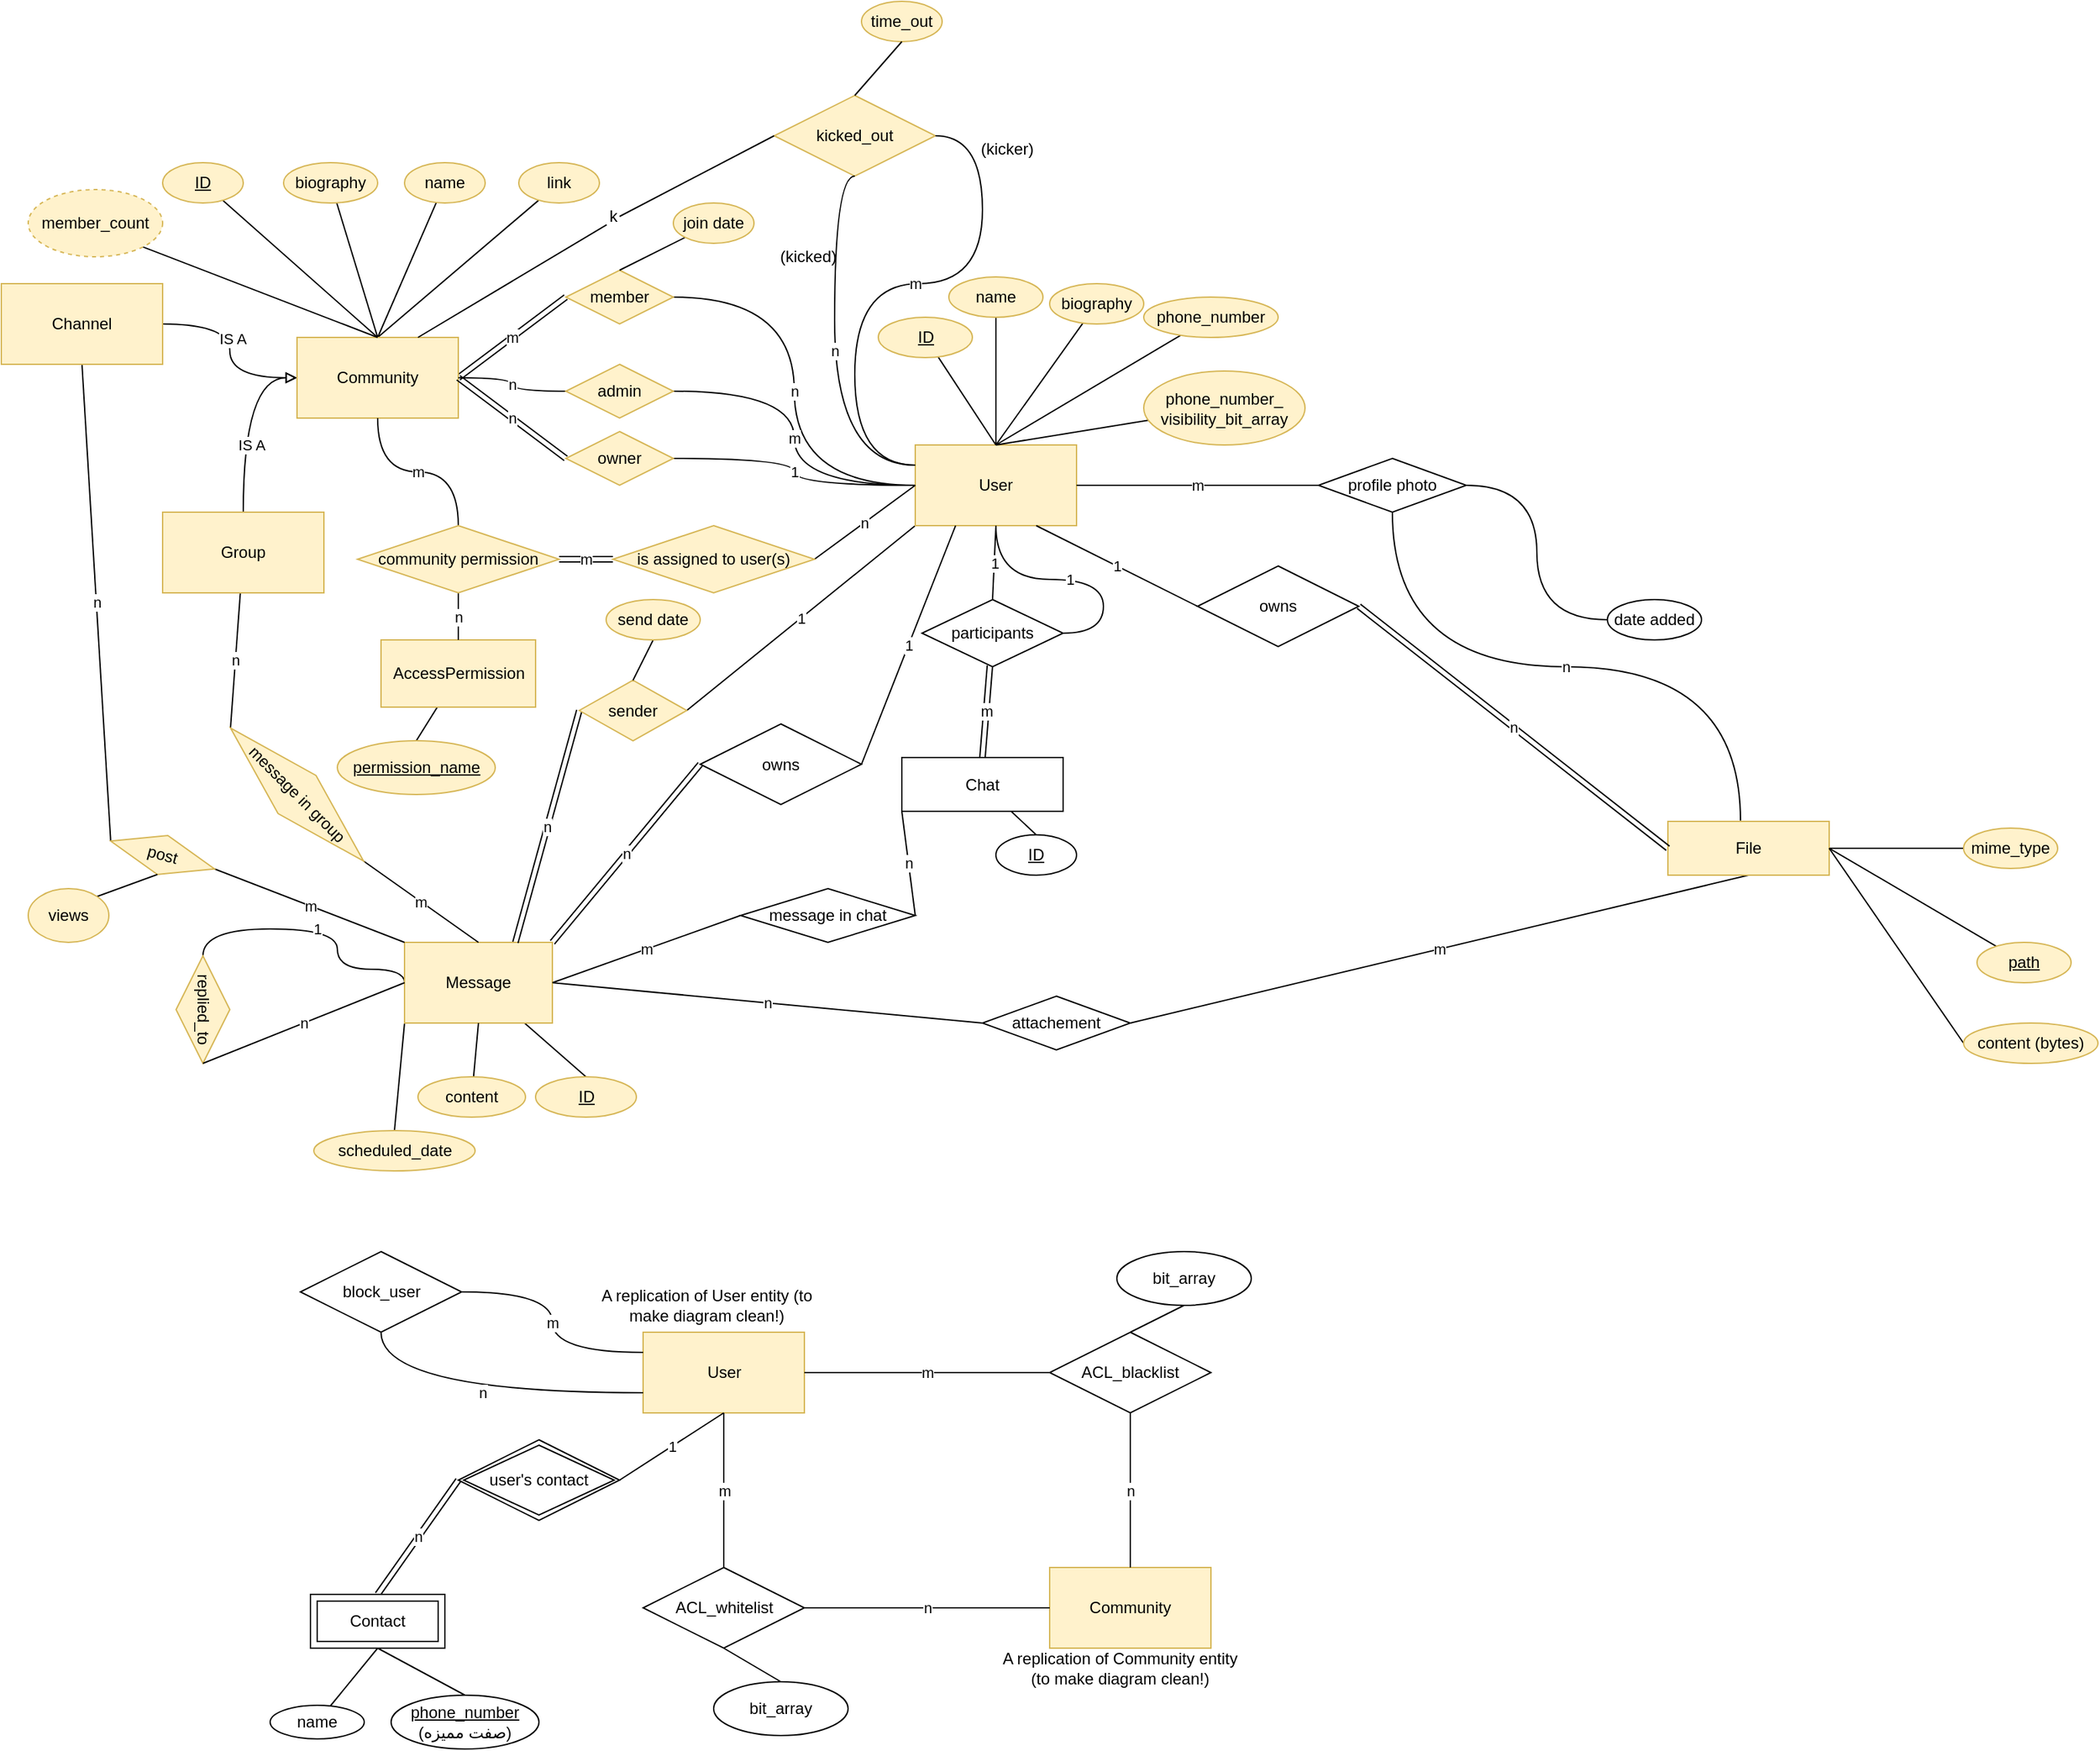<mxfile version="14.0.4" type="device"><diagram id="_lCL3VRd95EIsPDW1RLc" name="Page-1"><mxGraphModel dx="1221" dy="2232" grid="1" gridSize="10" guides="1" tooltips="1" connect="1" arrows="1" fold="1" page="1" pageScale="1" pageWidth="1169" pageHeight="1654" math="0" shadow="0"><root><mxCell id="0"/><mxCell id="1" parent="0"/><mxCell id="Ea_ISK7L3w87K4YirpPS-17" style="edgeStyle=orthogonalEdgeStyle;curved=1;rounded=0;orthogonalLoop=1;jettySize=auto;html=1;exitX=0.5;exitY=0;exitDx=0;exitDy=0;startArrow=none;startFill=0;endArrow=block;endFill=0;strokeColor=#000000;entryX=0;entryY=0.5;entryDx=0;entryDy=0;entryPerimeter=0;" parent="1" source="RYO13VKIk0pGTePvBSoM-2" target="Ea_ISK7L3w87K4YirpPS-15" edge="1"><mxGeometry relative="1" as="geometry"><mxPoint x="200" y="150" as="targetPoint"/></mxGeometry></mxCell><mxCell id="Ea_ISK7L3w87K4YirpPS-19" value="IS A" style="edgeLabel;html=1;align=center;verticalAlign=middle;resizable=0;points=[];" parent="Ea_ISK7L3w87K4YirpPS-17" vertex="1" connectable="0"><mxGeometry x="-0.28" y="-6" relative="1" as="geometry"><mxPoint as="offset"/></mxGeometry></mxCell><mxCell id="Ea_ISK7L3w87K4YirpPS-93" value="n" style="edgeStyle=none;orthogonalLoop=1;jettySize=auto;html=1;entryX=0;entryY=0.5;entryDx=0;entryDy=0;startArrow=none;startFill=0;endArrow=none;endFill=0;strokeColor=#000000;" parent="1" source="RYO13VKIk0pGTePvBSoM-2" target="Ea_ISK7L3w87K4YirpPS-91" edge="1"><mxGeometry relative="1" as="geometry"/></mxCell><mxCell id="RYO13VKIk0pGTePvBSoM-2" value="Group" style="rounded=0;whiteSpace=wrap;html=1;fillColor=#fff2cc;strokeColor=#d6b656;" parent="1" vertex="1"><mxGeometry x="130" y="270" width="120" height="60" as="geometry"/></mxCell><mxCell id="Ea_ISK7L3w87K4YirpPS-22" value="n" style="edgeStyle=orthogonalEdgeStyle;curved=1;orthogonalLoop=1;jettySize=auto;html=1;exitX=0;exitY=0.5;exitDx=0;exitDy=0;entryX=1;entryY=0.5;entryDx=0;entryDy=0;startArrow=none;startFill=0;endArrow=none;endFill=0;strokeColor=#000000;" parent="1" source="RYO13VKIk0pGTePvBSoM-3" target="Ea_ISK7L3w87K4YirpPS-20" edge="1"><mxGeometry relative="1" as="geometry"/></mxCell><mxCell id="Ea_ISK7L3w87K4YirpPS-24" value="m" style="edgeStyle=orthogonalEdgeStyle;curved=1;orthogonalLoop=1;jettySize=auto;html=1;exitX=0;exitY=0.5;exitDx=0;exitDy=0;entryX=1;entryY=0.5;entryDx=0;entryDy=0;startArrow=none;startFill=0;endArrow=none;endFill=0;strokeColor=#000000;" parent="1" source="RYO13VKIk0pGTePvBSoM-3" target="Ea_ISK7L3w87K4YirpPS-23" edge="1"><mxGeometry relative="1" as="geometry"/></mxCell><mxCell id="Ea_ISK7L3w87K4YirpPS-76" value="1" style="edgeStyle=none;orthogonalLoop=1;jettySize=auto;html=1;exitX=0;exitY=1;exitDx=0;exitDy=0;entryX=1;entryY=0.5;entryDx=0;entryDy=0;startArrow=none;startFill=0;endArrow=none;endFill=0;strokeColor=#000000;" parent="1" source="RYO13VKIk0pGTePvBSoM-3" target="Ea_ISK7L3w87K4YirpPS-73" edge="1"><mxGeometry relative="1" as="geometry"/></mxCell><mxCell id="RYO13VKIk0pGTePvBSoM-3" value="User" style="rounded=0;whiteSpace=wrap;html=1;fillColor=#fff2cc;strokeColor=#d6b656;" parent="1" vertex="1"><mxGeometry x="690" y="220" width="120" height="60" as="geometry"/></mxCell><mxCell id="Ea_ISK7L3w87K4YirpPS-81" style="edgeStyle=none;orthogonalLoop=1;jettySize=auto;html=1;entryX=0.5;entryY=0;entryDx=0;entryDy=0;startArrow=none;startFill=0;endArrow=none;endFill=0;strokeColor=#000000;" parent="1" source="RYO13VKIk0pGTePvBSoM-4" target="Ea_ISK7L3w87K4YirpPS-80" edge="1"><mxGeometry relative="1" as="geometry"/></mxCell><mxCell id="Ea_ISK7L3w87K4YirpPS-87" value="n" style="edgeStyle=none;orthogonalLoop=1;jettySize=auto;html=1;exitX=1;exitY=0.5;exitDx=0;exitDy=0;entryX=0;entryY=0.5;entryDx=0;entryDy=0;startArrow=none;startFill=0;endArrow=none;endFill=0;strokeColor=#000000;" parent="1" source="RYO13VKIk0pGTePvBSoM-4" target="Ea_ISK7L3w87K4YirpPS-85" edge="1"><mxGeometry relative="1" as="geometry"/></mxCell><mxCell id="Ea_ISK7L3w87K4YirpPS-124" style="edgeStyle=none;orthogonalLoop=1;jettySize=auto;html=1;exitX=0;exitY=1;exitDx=0;exitDy=0;entryX=0.5;entryY=0;entryDx=0;entryDy=0;startArrow=none;startFill=0;endArrow=none;endFill=0;strokeColor=#000000;" parent="1" source="RYO13VKIk0pGTePvBSoM-4" target="Ea_ISK7L3w87K4YirpPS-123" edge="1"><mxGeometry relative="1" as="geometry"/></mxCell><mxCell id="Ea_ISK7L3w87K4YirpPS-126" value="1" style="edgeStyle=orthogonalEdgeStyle;orthogonalLoop=1;jettySize=auto;html=1;exitX=0;exitY=0.5;exitDx=0;exitDy=0;entryX=0;entryY=0.5;entryDx=0;entryDy=0;startArrow=none;startFill=0;endArrow=none;endFill=0;strokeColor=#000000;curved=1;" parent="1" source="RYO13VKIk0pGTePvBSoM-4" target="Ea_ISK7L3w87K4YirpPS-125" edge="1"><mxGeometry relative="1" as="geometry"><Array as="points"><mxPoint x="310" y="610"/><mxPoint x="260" y="610"/><mxPoint x="260" y="580"/><mxPoint x="160" y="580"/></Array></mxGeometry></mxCell><mxCell id="RYO13VKIk0pGTePvBSoM-4" value="Message" style="rounded=0;whiteSpace=wrap;html=1;fillColor=#fff2cc;strokeColor=#d6b656;" parent="1" vertex="1"><mxGeometry x="310" y="590" width="110" height="60" as="geometry"/></mxCell><mxCell id="Ea_ISK7L3w87K4YirpPS-65" style="edgeStyle=none;orthogonalLoop=1;jettySize=auto;html=1;entryX=0.5;entryY=0;entryDx=0;entryDy=0;startArrow=none;startFill=0;endArrow=none;endFill=0;strokeColor=#000000;" parent="1" source="RYO13VKIk0pGTePvBSoM-5" target="Ea_ISK7L3w87K4YirpPS-64" edge="1"><mxGeometry relative="1" as="geometry"/></mxCell><mxCell id="RYO13VKIk0pGTePvBSoM-5" value="AccessPermission" style="rounded=0;whiteSpace=wrap;html=1;fillColor=#fff2cc;strokeColor=#d6b656;" parent="1" vertex="1"><mxGeometry x="292.5" y="365" width="115" height="50" as="geometry"/></mxCell><mxCell id="Ea_ISK7L3w87K4YirpPS-47" style="edgeStyle=orthogonalEdgeStyle;curved=1;orthogonalLoop=1;jettySize=auto;html=1;entryX=0;entryY=0.5;entryDx=0;entryDy=0;startArrow=none;startFill=0;endArrow=none;endFill=0;strokeColor=#000000;" parent="1" source="RYO13VKIk0pGTePvBSoM-6" target="Ea_ISK7L3w87K4YirpPS-46" edge="1"><mxGeometry relative="1" as="geometry"/></mxCell><mxCell id="Ea_ISK7L3w87K4YirpPS-86" value="m" style="orthogonalLoop=1;jettySize=auto;html=1;exitX=0.5;exitY=1;exitDx=0;exitDy=0;entryX=1;entryY=0.5;entryDx=0;entryDy=0;startArrow=none;startFill=0;endArrow=none;endFill=0;strokeColor=#000000;" parent="1" source="RYO13VKIk0pGTePvBSoM-6" target="Ea_ISK7L3w87K4YirpPS-85" edge="1"><mxGeometry relative="1" as="geometry"/></mxCell><mxCell id="RYO13VKIk0pGTePvBSoM-6" value="File" style="rounded=0;whiteSpace=wrap;html=1;fillColor=#fff2cc;strokeColor=#d6b656;" parent="1" vertex="1"><mxGeometry x="1250" y="500" width="120" height="40" as="geometry"/></mxCell><mxCell id="Ea_ISK7L3w87K4YirpPS-16" style="edgeStyle=orthogonalEdgeStyle;curved=1;rounded=0;orthogonalLoop=1;jettySize=auto;html=1;entryX=0;entryY=0.5;entryDx=0;entryDy=0;startArrow=none;startFill=0;endArrow=block;endFill=0;strokeColor=#000000;" parent="1" source="Ea_ISK7L3w87K4YirpPS-1" target="Ea_ISK7L3w87K4YirpPS-15" edge="1"><mxGeometry relative="1" as="geometry"/></mxCell><mxCell id="Ea_ISK7L3w87K4YirpPS-18" value="IS A" style="edgeLabel;html=1;align=center;verticalAlign=middle;resizable=0;points=[];" parent="Ea_ISK7L3w87K4YirpPS-16" vertex="1" connectable="0"><mxGeometry x="-0.138" y="2" relative="1" as="geometry"><mxPoint as="offset"/></mxGeometry></mxCell><mxCell id="Ea_ISK7L3w87K4YirpPS-90" value="n" style="edgeStyle=none;orthogonalLoop=1;jettySize=auto;html=1;exitX=0.5;exitY=1;exitDx=0;exitDy=0;entryX=0;entryY=0.5;entryDx=0;entryDy=0;startArrow=none;startFill=0;endArrow=none;endFill=0;strokeColor=#000000;" parent="1" source="Ea_ISK7L3w87K4YirpPS-1" target="Ea_ISK7L3w87K4YirpPS-88" edge="1"><mxGeometry relative="1" as="geometry"/></mxCell><mxCell id="Ea_ISK7L3w87K4YirpPS-1" value="Channel" style="rounded=0;whiteSpace=wrap;html=1;fillColor=#fff2cc;strokeColor=#d6b656;" parent="1" vertex="1"><mxGeometry x="10" y="100" width="120" height="60" as="geometry"/></mxCell><mxCell id="Ea_ISK7L3w87K4YirpPS-63" style="edgeStyle=none;orthogonalLoop=1;jettySize=auto;html=1;entryX=0.5;entryY=0;entryDx=0;entryDy=0;startArrow=none;startFill=0;endArrow=none;endFill=0;strokeColor=#000000;" parent="1" source="Ea_ISK7L3w87K4YirpPS-2" target="Ea_ISK7L3w87K4YirpPS-62" edge="1"><mxGeometry relative="1" as="geometry"/></mxCell><mxCell id="Ea_ISK7L3w87K4YirpPS-96" value="n" style="edgeStyle=none;orthogonalLoop=1;jettySize=auto;html=1;exitX=0;exitY=1;exitDx=0;exitDy=0;entryX=1;entryY=0.5;entryDx=0;entryDy=0;startArrow=none;startFill=0;endArrow=none;endFill=0;strokeColor=#000000;" parent="1" source="Ea_ISK7L3w87K4YirpPS-2" target="Ea_ISK7L3w87K4YirpPS-95" edge="1"><mxGeometry relative="1" as="geometry"/></mxCell><mxCell id="Ea_ISK7L3w87K4YirpPS-2" value="Chat" style="rounded=0;whiteSpace=wrap;html=1;" parent="1" vertex="1"><mxGeometry x="680" y="452.5" width="120" height="40" as="geometry"/></mxCell><mxCell id="Ea_ISK7L3w87K4YirpPS-48" style="orthogonalLoop=1;jettySize=auto;html=1;entryX=0.5;entryY=0;entryDx=0;entryDy=0;startArrow=none;startFill=0;endArrow=none;endFill=0;strokeColor=#000000;" parent="1" source="Ea_ISK7L3w87K4YirpPS-3" target="Ea_ISK7L3w87K4YirpPS-15" edge="1"><mxGeometry relative="1" as="geometry"/></mxCell><mxCell id="Ea_ISK7L3w87K4YirpPS-3" value="&lt;u&gt;ID&lt;/u&gt;" style="ellipse;whiteSpace=wrap;html=1;fillColor=#fff2cc;strokeColor=#d6b656;" parent="1" vertex="1"><mxGeometry x="130" y="10" width="60" height="30" as="geometry"/></mxCell><mxCell id="Ea_ISK7L3w87K4YirpPS-50" style="edgeStyle=none;orthogonalLoop=1;jettySize=auto;html=1;startArrow=none;startFill=0;endArrow=none;endFill=0;strokeColor=#000000;" parent="1" source="Ea_ISK7L3w87K4YirpPS-4" edge="1"><mxGeometry relative="1" as="geometry"><mxPoint x="290" y="140" as="targetPoint"/></mxGeometry></mxCell><mxCell id="Ea_ISK7L3w87K4YirpPS-4" value="name" style="ellipse;whiteSpace=wrap;html=1;fillColor=#fff2cc;strokeColor=#d6b656;" parent="1" vertex="1"><mxGeometry x="310" y="10" width="60" height="30" as="geometry"/></mxCell><mxCell id="Ea_ISK7L3w87K4YirpPS-49" style="edgeStyle=none;orthogonalLoop=1;jettySize=auto;html=1;entryX=0.5;entryY=0;entryDx=0;entryDy=0;startArrow=none;startFill=0;endArrow=none;endFill=0;strokeColor=#000000;" parent="1" source="Ea_ISK7L3w87K4YirpPS-5" target="Ea_ISK7L3w87K4YirpPS-15" edge="1"><mxGeometry relative="1" as="geometry"/></mxCell><mxCell id="Ea_ISK7L3w87K4YirpPS-5" value="biography" style="ellipse;whiteSpace=wrap;html=1;fillColor=#fff2cc;strokeColor=#d6b656;" parent="1" vertex="1"><mxGeometry x="220" y="10" width="70" height="30" as="geometry"/></mxCell><mxCell id="Ea_ISK7L3w87K4YirpPS-51" style="edgeStyle=none;orthogonalLoop=1;jettySize=auto;html=1;entryX=0.5;entryY=0;entryDx=0;entryDy=0;startArrow=none;startFill=0;endArrow=none;endFill=0;strokeColor=#000000;" parent="1" source="Ea_ISK7L3w87K4YirpPS-6" target="Ea_ISK7L3w87K4YirpPS-15" edge="1"><mxGeometry relative="1" as="geometry"/></mxCell><mxCell id="Ea_ISK7L3w87K4YirpPS-6" value="link" style="ellipse;whiteSpace=wrap;html=1;fillColor=#fff2cc;strokeColor=#d6b656;" parent="1" vertex="1"><mxGeometry x="395" y="10" width="60" height="30" as="geometry"/></mxCell><mxCell id="Ea_ISK7L3w87K4YirpPS-21" value="m" style="orthogonalLoop=1;jettySize=auto;html=1;exitX=1;exitY=0.5;exitDx=0;exitDy=0;entryX=0;entryY=0.5;entryDx=0;entryDy=0;startArrow=none;startFill=0;endArrow=none;endFill=0;strokeColor=#000000;shape=link;" parent="1" source="Ea_ISK7L3w87K4YirpPS-15" target="Ea_ISK7L3w87K4YirpPS-20" edge="1"><mxGeometry relative="1" as="geometry"/></mxCell><mxCell id="Ea_ISK7L3w87K4YirpPS-15" value="Community" style="rounded=0;whiteSpace=wrap;html=1;fillColor=#fff2cc;strokeColor=#d6b656;" parent="1" vertex="1"><mxGeometry x="230" y="140" width="120" height="60" as="geometry"/></mxCell><mxCell id="Ea_ISK7L3w87K4YirpPS-20" value="member" style="rhombus;whiteSpace=wrap;html=1;fillColor=#fff2cc;strokeColor=#d6b656;" parent="1" vertex="1"><mxGeometry x="430" y="90" width="80" height="40" as="geometry"/></mxCell><mxCell id="Ea_ISK7L3w87K4YirpPS-25" value="n" style="edgeStyle=orthogonalEdgeStyle;curved=1;orthogonalLoop=1;jettySize=auto;html=1;exitX=0;exitY=0.5;exitDx=0;exitDy=0;entryX=1;entryY=0.5;entryDx=0;entryDy=0;startArrow=none;startFill=0;endArrow=none;endFill=0;strokeColor=#000000;" parent="1" source="Ea_ISK7L3w87K4YirpPS-23" target="Ea_ISK7L3w87K4YirpPS-15" edge="1"><mxGeometry relative="1" as="geometry"/></mxCell><mxCell id="Ea_ISK7L3w87K4YirpPS-23" value="admin" style="rhombus;whiteSpace=wrap;html=1;fillColor=#fff2cc;strokeColor=#d6b656;" parent="1" vertex="1"><mxGeometry x="430" y="160" width="80" height="40" as="geometry"/></mxCell><mxCell id="Ea_ISK7L3w87K4YirpPS-29" value="m" style="edgeStyle=orthogonalEdgeStyle;curved=1;orthogonalLoop=1;jettySize=auto;html=1;entryX=0.5;entryY=1;entryDx=0;entryDy=0;startArrow=none;startFill=0;endArrow=none;endFill=0;strokeColor=#000000;" parent="1" source="Ea_ISK7L3w87K4YirpPS-28" target="Ea_ISK7L3w87K4YirpPS-15" edge="1"><mxGeometry relative="1" as="geometry"/></mxCell><mxCell id="Ea_ISK7L3w87K4YirpPS-30" value="n" style="edgeStyle=orthogonalEdgeStyle;curved=1;orthogonalLoop=1;jettySize=auto;html=1;exitX=0.5;exitY=1;exitDx=0;exitDy=0;entryX=0.5;entryY=0;entryDx=0;entryDy=0;startArrow=none;startFill=0;endArrow=none;endFill=0;strokeColor=#000000;" parent="1" source="Ea_ISK7L3w87K4YirpPS-28" target="RYO13VKIk0pGTePvBSoM-5" edge="1"><mxGeometry relative="1" as="geometry"/></mxCell><mxCell id="Ea_ISK7L3w87K4YirpPS-28" value="community permission" style="rhombus;whiteSpace=wrap;html=1;fillColor=#fff2cc;strokeColor=#d6b656;" parent="1" vertex="1"><mxGeometry x="275" y="280" width="150" height="50" as="geometry"/></mxCell><mxCell id="Ea_ISK7L3w87K4YirpPS-66" value="n" style="edgeStyle=none;orthogonalLoop=1;jettySize=auto;html=1;exitX=1;exitY=0.5;exitDx=0;exitDy=0;entryX=0;entryY=0.5;entryDx=0;entryDy=0;startArrow=none;startFill=0;endArrow=none;endFill=0;strokeColor=#000000;" parent="1" source="Ea_ISK7L3w87K4YirpPS-33" target="RYO13VKIk0pGTePvBSoM-3" edge="1"><mxGeometry relative="1" as="geometry"/></mxCell><mxCell id="Ea_ISK7L3w87K4YirpPS-68" value="m" style="edgeStyle=none;orthogonalLoop=1;jettySize=auto;html=1;exitX=0;exitY=0.5;exitDx=0;exitDy=0;entryX=1;entryY=0.5;entryDx=0;entryDy=0;startArrow=none;startFill=0;endArrow=none;endFill=0;strokeColor=#000000;shape=link;" parent="1" source="Ea_ISK7L3w87K4YirpPS-33" target="Ea_ISK7L3w87K4YirpPS-28" edge="1"><mxGeometry relative="1" as="geometry"/></mxCell><mxCell id="Ea_ISK7L3w87K4YirpPS-33" value="is assigned to user(s)" style="rhombus;whiteSpace=wrap;html=1;fillColor=#fff2cc;strokeColor=#d6b656;" parent="1" vertex="1"><mxGeometry x="465" y="280" width="150" height="50" as="geometry"/></mxCell><mxCell id="Ea_ISK7L3w87K4YirpPS-52" style="edgeStyle=none;orthogonalLoop=1;jettySize=auto;html=1;entryX=0.5;entryY=0;entryDx=0;entryDy=0;startArrow=none;startFill=0;endArrow=none;endFill=0;strokeColor=#000000;" parent="1" source="Ea_ISK7L3w87K4YirpPS-37" target="RYO13VKIk0pGTePvBSoM-3" edge="1"><mxGeometry relative="1" as="geometry"/></mxCell><mxCell id="Ea_ISK7L3w87K4YirpPS-37" value="&lt;u&gt;ID&lt;/u&gt;" style="ellipse;whiteSpace=wrap;html=1;fillColor=#fff2cc;strokeColor=#d6b656;" parent="1" vertex="1"><mxGeometry x="662.5" y="125" width="70" height="30" as="geometry"/></mxCell><mxCell id="Ea_ISK7L3w87K4YirpPS-54" style="edgeStyle=none;orthogonalLoop=1;jettySize=auto;html=1;entryX=0.5;entryY=0;entryDx=0;entryDy=0;startArrow=none;startFill=0;endArrow=none;endFill=0;strokeColor=#000000;" parent="1" source="Ea_ISK7L3w87K4YirpPS-38" target="RYO13VKIk0pGTePvBSoM-3" edge="1"><mxGeometry relative="1" as="geometry"/></mxCell><mxCell id="Ea_ISK7L3w87K4YirpPS-38" value="biography" style="ellipse;whiteSpace=wrap;html=1;fillColor=#fff2cc;strokeColor=#d6b656;" parent="1" vertex="1"><mxGeometry x="790" y="100" width="70" height="30" as="geometry"/></mxCell><mxCell id="Ea_ISK7L3w87K4YirpPS-53" style="edgeStyle=none;orthogonalLoop=1;jettySize=auto;html=1;startArrow=none;startFill=0;endArrow=none;endFill=0;strokeColor=#000000;" parent="1" source="Ea_ISK7L3w87K4YirpPS-39" edge="1"><mxGeometry relative="1" as="geometry"><mxPoint x="750" y="220" as="targetPoint"/></mxGeometry></mxCell><mxCell id="Ea_ISK7L3w87K4YirpPS-39" value="name" style="ellipse;whiteSpace=wrap;html=1;fillColor=#fff2cc;strokeColor=#d6b656;" parent="1" vertex="1"><mxGeometry x="715" y="95" width="70" height="30" as="geometry"/></mxCell><mxCell id="Ea_ISK7L3w87K4YirpPS-55" style="edgeStyle=none;orthogonalLoop=1;jettySize=auto;html=1;startArrow=none;startFill=0;endArrow=none;endFill=0;strokeColor=#000000;" parent="1" source="Ea_ISK7L3w87K4YirpPS-40" edge="1"><mxGeometry relative="1" as="geometry"><mxPoint x="750" y="220" as="targetPoint"/></mxGeometry></mxCell><mxCell id="Ea_ISK7L3w87K4YirpPS-40" value="phone_number" style="ellipse;whiteSpace=wrap;html=1;fillColor=#fff2cc;strokeColor=#d6b656;" parent="1" vertex="1"><mxGeometry x="860" y="110" width="100" height="30" as="geometry"/></mxCell><mxCell id="Ea_ISK7L3w87K4YirpPS-43" value="n" style="edgeStyle=orthogonalEdgeStyle;curved=1;orthogonalLoop=1;jettySize=auto;html=1;exitX=0.5;exitY=1;exitDx=0;exitDy=0;entryX=0.45;entryY=-0.017;entryDx=0;entryDy=0;entryPerimeter=0;startArrow=none;startFill=0;endArrow=none;endFill=0;strokeColor=#000000;" parent="1" source="Ea_ISK7L3w87K4YirpPS-41" target="RYO13VKIk0pGTePvBSoM-6" edge="1"><mxGeometry relative="1" as="geometry"/></mxCell><mxCell id="Ea_ISK7L3w87K4YirpPS-45" style="edgeStyle=orthogonalEdgeStyle;curved=1;orthogonalLoop=1;jettySize=auto;html=1;entryX=0;entryY=0.5;entryDx=0;entryDy=0;startArrow=none;startFill=0;endArrow=none;endFill=0;strokeColor=#000000;" parent="1" source="Ea_ISK7L3w87K4YirpPS-41" target="Ea_ISK7L3w87K4YirpPS-44" edge="1"><mxGeometry relative="1" as="geometry"/></mxCell><mxCell id="Ea_ISK7L3w87K4YirpPS-41" value="profile photo" style="rhombus;whiteSpace=wrap;html=1;" parent="1" vertex="1"><mxGeometry x="990" y="230" width="110" height="40" as="geometry"/></mxCell><mxCell id="Ea_ISK7L3w87K4YirpPS-44" value="date added" style="ellipse;whiteSpace=wrap;html=1;" parent="1" vertex="1"><mxGeometry x="1205" y="335" width="70" height="30" as="geometry"/></mxCell><mxCell id="Ea_ISK7L3w87K4YirpPS-46" value="mime_type" style="ellipse;whiteSpace=wrap;html=1;fillColor=#fff2cc;strokeColor=#d6b656;" parent="1" vertex="1"><mxGeometry x="1470" y="505" width="70" height="30" as="geometry"/></mxCell><mxCell id="Ea_ISK7L3w87K4YirpPS-58" style="edgeStyle=none;orthogonalLoop=1;jettySize=auto;html=1;entryX=1;entryY=0.5;entryDx=0;entryDy=0;startArrow=none;startFill=0;endArrow=none;endFill=0;strokeColor=#000000;" parent="1" source="Ea_ISK7L3w87K4YirpPS-57" target="RYO13VKIk0pGTePvBSoM-6" edge="1"><mxGeometry relative="1" as="geometry"/></mxCell><mxCell id="Ea_ISK7L3w87K4YirpPS-57" value="&lt;u&gt;path&lt;/u&gt;" style="ellipse;whiteSpace=wrap;html=1;fillColor=#fff2cc;strokeColor=#d6b656;" parent="1" vertex="1"><mxGeometry x="1480" y="590" width="70" height="30" as="geometry"/></mxCell><mxCell id="Ea_ISK7L3w87K4YirpPS-60" value="m" style="edgeStyle=none;orthogonalLoop=1;jettySize=auto;html=1;entryX=0.5;entryY=0;entryDx=0;entryDy=0;startArrow=none;startFill=0;endArrow=none;endFill=0;strokeColor=#000000;shape=link;" parent="1" source="Ea_ISK7L3w87K4YirpPS-59" target="Ea_ISK7L3w87K4YirpPS-2" edge="1"><mxGeometry relative="1" as="geometry"/></mxCell><mxCell id="Ea_ISK7L3w87K4YirpPS-59" value="participants" style="rhombus;whiteSpace=wrap;html=1;" parent="1" vertex="1"><mxGeometry x="695" y="335" width="105" height="50" as="geometry"/></mxCell><mxCell id="Ea_ISK7L3w87K4YirpPS-62" value="&lt;u&gt;ID&lt;/u&gt;" style="ellipse;whiteSpace=wrap;html=1;" parent="1" vertex="1"><mxGeometry x="750" y="510" width="60" height="30" as="geometry"/></mxCell><mxCell id="Ea_ISK7L3w87K4YirpPS-64" value="&lt;u&gt;permission_name&lt;/u&gt;" style="ellipse;whiteSpace=wrap;html=1;fillColor=#fff2cc;strokeColor=#d6b656;" parent="1" vertex="1"><mxGeometry x="260" y="440" width="117.5" height="40" as="geometry"/></mxCell><mxCell id="Ea_ISK7L3w87K4YirpPS-70" style="edgeStyle=none;orthogonalLoop=1;jettySize=auto;html=1;entryX=0.5;entryY=0;entryDx=0;entryDy=0;startArrow=none;startFill=0;endArrow=none;endFill=0;strokeColor=#000000;" parent="1" source="Ea_ISK7L3w87K4YirpPS-69" target="Ea_ISK7L3w87K4YirpPS-20" edge="1"><mxGeometry relative="1" as="geometry"/></mxCell><mxCell id="Ea_ISK7L3w87K4YirpPS-69" value="join date" style="ellipse;whiteSpace=wrap;html=1;fillColor=#fff2cc;strokeColor=#d6b656;" parent="1" vertex="1"><mxGeometry x="510" y="40" width="60" height="30" as="geometry"/></mxCell><mxCell id="Ea_ISK7L3w87K4YirpPS-77" value="n" style="edgeStyle=none;orthogonalLoop=1;jettySize=auto;html=1;exitX=0;exitY=0.5;exitDx=0;exitDy=0;entryX=0.75;entryY=0;entryDx=0;entryDy=0;startArrow=none;startFill=0;endArrow=none;endFill=0;strokeColor=#000000;shape=link;" parent="1" source="Ea_ISK7L3w87K4YirpPS-73" target="RYO13VKIk0pGTePvBSoM-4" edge="1"><mxGeometry relative="1" as="geometry"/></mxCell><mxCell id="Ea_ISK7L3w87K4YirpPS-73" value="sender" style="rhombus;whiteSpace=wrap;html=1;fillColor=#fff2cc;strokeColor=#d6b656;" parent="1" vertex="1"><mxGeometry x="440" y="395" width="80" height="45" as="geometry"/></mxCell><mxCell id="Ea_ISK7L3w87K4YirpPS-94" style="edgeStyle=none;orthogonalLoop=1;jettySize=auto;html=1;exitX=0.5;exitY=1;exitDx=0;exitDy=0;entryX=0.5;entryY=0;entryDx=0;entryDy=0;startArrow=none;startFill=0;endArrow=none;endFill=0;strokeColor=#000000;" parent="1" source="Ea_ISK7L3w87K4YirpPS-78" target="Ea_ISK7L3w87K4YirpPS-73" edge="1"><mxGeometry relative="1" as="geometry"/></mxCell><mxCell id="Ea_ISK7L3w87K4YirpPS-78" value="send date" style="ellipse;whiteSpace=wrap;html=1;fillColor=#fff2cc;strokeColor=#d6b656;" parent="1" vertex="1"><mxGeometry x="460" y="335" width="70" height="30" as="geometry"/></mxCell><mxCell id="Ea_ISK7L3w87K4YirpPS-80" value="&lt;u&gt;ID&lt;/u&gt;" style="ellipse;whiteSpace=wrap;html=1;fillColor=#fff2cc;strokeColor=#d6b656;" parent="1" vertex="1"><mxGeometry x="407.5" y="690" width="75" height="30" as="geometry"/></mxCell><mxCell id="Ea_ISK7L3w87K4YirpPS-83" style="edgeStyle=none;orthogonalLoop=1;jettySize=auto;html=1;entryX=0.5;entryY=1;entryDx=0;entryDy=0;startArrow=none;startFill=0;endArrow=none;endFill=0;strokeColor=#000000;" parent="1" source="Ea_ISK7L3w87K4YirpPS-82" target="RYO13VKIk0pGTePvBSoM-4" edge="1"><mxGeometry relative="1" as="geometry"/></mxCell><mxCell id="Ea_ISK7L3w87K4YirpPS-82" value="content" style="ellipse;whiteSpace=wrap;html=1;fillColor=#fff2cc;strokeColor=#d6b656;" parent="1" vertex="1"><mxGeometry x="320" y="690" width="80" height="30" as="geometry"/></mxCell><mxCell id="Ea_ISK7L3w87K4YirpPS-85" value="attachement" style="rhombus;whiteSpace=wrap;html=1;" parent="1" vertex="1"><mxGeometry x="740" y="630" width="110" height="40" as="geometry"/></mxCell><mxCell id="Ea_ISK7L3w87K4YirpPS-89" value="m" style="edgeStyle=none;orthogonalLoop=1;jettySize=auto;html=1;entryX=0;entryY=0;entryDx=0;entryDy=0;startArrow=none;startFill=0;endArrow=none;endFill=0;strokeColor=#000000;exitX=1;exitY=0.5;exitDx=0;exitDy=0;" parent="1" source="Ea_ISK7L3w87K4YirpPS-88" target="RYO13VKIk0pGTePvBSoM-4" edge="1"><mxGeometry relative="1" as="geometry"/></mxCell><mxCell id="Ea_ISK7L3w87K4YirpPS-88" value="post" style="rhombus;whiteSpace=wrap;html=1;rotation=15;fillColor=#fff2cc;strokeColor=#d6b656;" parent="1" vertex="1"><mxGeometry x="90" y="510" width="80" height="30" as="geometry"/></mxCell><mxCell id="Ea_ISK7L3w87K4YirpPS-92" value="m" style="orthogonalLoop=1;jettySize=auto;html=1;exitX=1;exitY=0.5;exitDx=0;exitDy=0;startArrow=none;startFill=0;endArrow=none;endFill=0;strokeColor=#000000;entryX=0.5;entryY=0;entryDx=0;entryDy=0;" parent="1" source="Ea_ISK7L3w87K4YirpPS-91" target="RYO13VKIk0pGTePvBSoM-4" edge="1"><mxGeometry relative="1" as="geometry"><mxPoint x="350" y="540" as="targetPoint"/></mxGeometry></mxCell><mxCell id="Ea_ISK7L3w87K4YirpPS-91" value="message in group" style="rhombus;whiteSpace=wrap;html=1;rotation=45;fillColor=#fff2cc;strokeColor=#d6b656;" parent="1" vertex="1"><mxGeometry x="160" y="460" width="140" height="40" as="geometry"/></mxCell><mxCell id="Ea_ISK7L3w87K4YirpPS-97" value="m" style="edgeStyle=none;orthogonalLoop=1;jettySize=auto;html=1;exitX=0;exitY=0.5;exitDx=0;exitDy=0;entryX=1;entryY=0.5;entryDx=0;entryDy=0;startArrow=none;startFill=0;endArrow=none;endFill=0;strokeColor=#000000;" parent="1" source="Ea_ISK7L3w87K4YirpPS-95" target="RYO13VKIk0pGTePvBSoM-4" edge="1"><mxGeometry relative="1" as="geometry"/></mxCell><mxCell id="Ea_ISK7L3w87K4YirpPS-95" value="message in chat" style="rhombus;whiteSpace=wrap;html=1;" parent="1" vertex="1"><mxGeometry x="560" y="550" width="130" height="40" as="geometry"/></mxCell><mxCell id="Ea_ISK7L3w87K4YirpPS-100" style="edgeStyle=none;orthogonalLoop=1;jettySize=auto;html=1;exitX=1;exitY=1;exitDx=0;exitDy=0;startArrow=none;startFill=0;endArrow=none;endFill=0;strokeColor=#000000;" parent="1" source="Ea_ISK7L3w87K4YirpPS-99" edge="1"><mxGeometry relative="1" as="geometry"><mxPoint x="290" y="140" as="targetPoint"/></mxGeometry></mxCell><mxCell id="Ea_ISK7L3w87K4YirpPS-99" value="member_count" style="ellipse;whiteSpace=wrap;html=1;dashed=1;fillColor=#fff2cc;strokeColor=#d6b656;" parent="1" vertex="1"><mxGeometry x="30" y="30" width="100" height="50" as="geometry"/></mxCell><mxCell id="Ea_ISK7L3w87K4YirpPS-103" value="1" style="edgeStyle=orthogonalEdgeStyle;orthogonalLoop=1;jettySize=auto;html=1;entryX=0;entryY=0.5;entryDx=0;entryDy=0;startArrow=none;startFill=0;endArrow=none;endFill=0;strokeColor=#000000;curved=1;" parent="1" source="Ea_ISK7L3w87K4YirpPS-101" target="RYO13VKIk0pGTePvBSoM-3" edge="1"><mxGeometry relative="1" as="geometry"/></mxCell><mxCell id="Ea_ISK7L3w87K4YirpPS-104" value="n" style="orthogonalLoop=1;jettySize=auto;html=1;exitX=0;exitY=0.5;exitDx=0;exitDy=0;entryX=1;entryY=0.5;entryDx=0;entryDy=0;startArrow=none;startFill=0;endArrow=none;endFill=0;strokeColor=#000000;shape=link;" parent="1" source="Ea_ISK7L3w87K4YirpPS-101" target="Ea_ISK7L3w87K4YirpPS-15" edge="1"><mxGeometry relative="1" as="geometry"/></mxCell><mxCell id="Ea_ISK7L3w87K4YirpPS-101" value="owner" style="rhombus;whiteSpace=wrap;html=1;fillColor=#fff2cc;strokeColor=#d6b656;" parent="1" vertex="1"><mxGeometry x="430" y="210" width="80" height="40" as="geometry"/></mxCell><mxCell id="Ea_ISK7L3w87K4YirpPS-107" value="User" style="rounded=0;whiteSpace=wrap;html=1;fillColor=#fff2cc;strokeColor=#d6b656;" parent="1" vertex="1"><mxGeometry x="487.5" y="880" width="120" height="60" as="geometry"/></mxCell><mxCell id="Ea_ISK7L3w87K4YirpPS-108" value="A replication of Community entity (to make diagram clean!) " style="text;html=1;strokeColor=none;fillColor=none;align=center;verticalAlign=middle;whiteSpace=wrap;rounded=0;" parent="1" vertex="1"><mxGeometry x="750" y="1120" width="185" height="20" as="geometry"/></mxCell><mxCell id="Ea_ISK7L3w87K4YirpPS-114" value="1" style="edgeStyle=none;orthogonalLoop=1;jettySize=auto;html=1;exitX=1;exitY=0.5;exitDx=0;exitDy=0;entryX=0.5;entryY=1;entryDx=0;entryDy=0;startArrow=none;startFill=0;endArrow=none;endFill=0;strokeColor=#000000;" parent="1" source="xNgSbtLXe5SCeg9kn0A--6" target="Ea_ISK7L3w87K4YirpPS-107" edge="1"><mxGeometry relative="1" as="geometry"><mxPoint x="481.962" y="980" as="sourcePoint"/></mxGeometry></mxCell><mxCell id="Ea_ISK7L3w87K4YirpPS-116" value="n" style="edgeStyle=none;orthogonalLoop=1;jettySize=auto;html=1;exitX=0;exitY=0.5;exitDx=0;exitDy=0;entryX=0.5;entryY=0;entryDx=0;entryDy=0;startArrow=none;startFill=0;endArrow=none;endFill=0;strokeColor=#000000;shape=link;" parent="1" source="xNgSbtLXe5SCeg9kn0A--6" target="xNgSbtLXe5SCeg9kn0A--7" edge="1"><mxGeometry relative="1" as="geometry"><mxPoint x="378.038" y="1040" as="sourcePoint"/><mxPoint x="337.5" y="1070" as="targetPoint"/></mxGeometry></mxCell><mxCell id="Ea_ISK7L3w87K4YirpPS-120" style="edgeStyle=none;orthogonalLoop=1;jettySize=auto;html=1;exitX=0.5;exitY=0;exitDx=0;exitDy=0;startArrow=none;startFill=0;endArrow=none;endFill=0;strokeColor=#000000;entryX=0.5;entryY=1;entryDx=0;entryDy=0;" parent="1" source="Ea_ISK7L3w87K4YirpPS-117" target="xNgSbtLXe5SCeg9kn0A--7" edge="1"><mxGeometry relative="1" as="geometry"><mxPoint x="360" y="1120" as="targetPoint"/></mxGeometry></mxCell><mxCell id="Ea_ISK7L3w87K4YirpPS-117" value="&lt;u&gt;phone_number&lt;/u&gt; (صفت ممیزه)" style="ellipse;whiteSpace=wrap;html=1;strokeColor=#000000;" parent="1" vertex="1"><mxGeometry x="300" y="1150" width="110" height="40" as="geometry"/></mxCell><mxCell id="Ea_ISK7L3w87K4YirpPS-119" style="edgeStyle=none;orthogonalLoop=1;jettySize=auto;html=1;entryX=0.5;entryY=1;entryDx=0;entryDy=0;startArrow=none;startFill=0;endArrow=none;endFill=0;strokeColor=#000000;" parent="1" source="Ea_ISK7L3w87K4YirpPS-118" target="xNgSbtLXe5SCeg9kn0A--7" edge="1"><mxGeometry relative="1" as="geometry"><mxPoint x="290" y="1120" as="targetPoint"/></mxGeometry></mxCell><mxCell id="Ea_ISK7L3w87K4YirpPS-118" value="name" style="ellipse;whiteSpace=wrap;html=1;strokeColor=#000000;" parent="1" vertex="1"><mxGeometry x="210" y="1157.5" width="70" height="25" as="geometry"/></mxCell><mxCell id="Ea_ISK7L3w87K4YirpPS-122" style="edgeStyle=none;orthogonalLoop=1;jettySize=auto;html=1;exitX=0;exitY=0.5;exitDx=0;exitDy=0;entryX=1;entryY=0.5;entryDx=0;entryDy=0;startArrow=none;startFill=0;endArrow=none;endFill=0;strokeColor=#000000;" parent="1" source="Ea_ISK7L3w87K4YirpPS-121" target="RYO13VKIk0pGTePvBSoM-6" edge="1"><mxGeometry relative="1" as="geometry"/></mxCell><mxCell id="Ea_ISK7L3w87K4YirpPS-121" value="content (bytes)" style="ellipse;whiteSpace=wrap;html=1;fillColor=#fff2cc;strokeColor=#d6b656;" parent="1" vertex="1"><mxGeometry x="1470" y="650" width="100" height="30" as="geometry"/></mxCell><mxCell id="Ea_ISK7L3w87K4YirpPS-123" value="scheduled_date" style="ellipse;whiteSpace=wrap;html=1;fillColor=#fff2cc;strokeColor=#d6b656;" parent="1" vertex="1"><mxGeometry x="242.5" y="730" width="120" height="30" as="geometry"/></mxCell><mxCell id="Ea_ISK7L3w87K4YirpPS-125" value="replied_to" style="rhombus;whiteSpace=wrap;html=1;strokeColor=#d6b656;rotation=90;fillColor=#fff2cc;" parent="1" vertex="1"><mxGeometry x="120" y="620" width="80" height="40" as="geometry"/></mxCell><mxCell id="m1ujiWEY5jE0GczKq9BO-2" value="owns" style="shape=rhombus;perimeter=rhombusPerimeter;whiteSpace=wrap;html=1;align=center;" parent="1" vertex="1"><mxGeometry x="900" y="310" width="120" height="60" as="geometry"/></mxCell><mxCell id="m1ujiWEY5jE0GczKq9BO-3" value="n" style="edgeStyle=none;orthogonalLoop=1;jettySize=auto;html=1;exitX=0;exitY=0.5;exitDx=0;exitDy=0;entryX=1;entryY=0.5;entryDx=0;entryDy=0;startArrow=none;startFill=0;endArrow=none;endFill=0;strokeColor=#000000;shape=link;" parent="1" source="RYO13VKIk0pGTePvBSoM-6" target="m1ujiWEY5jE0GczKq9BO-2" edge="1"><mxGeometry relative="1" as="geometry"><mxPoint x="1050" y="412.5" as="sourcePoint"/><mxPoint x="970" y="500" as="targetPoint"/></mxGeometry></mxCell><mxCell id="m1ujiWEY5jE0GczKq9BO-4" value="1" style="edgeStyle=none;orthogonalLoop=1;jettySize=auto;html=1;exitX=0;exitY=0.5;exitDx=0;exitDy=0;entryX=0.75;entryY=1;entryDx=0;entryDy=0;startArrow=none;startFill=0;endArrow=none;endFill=0;strokeColor=#000000;" parent="1" source="m1ujiWEY5jE0GczKq9BO-2" target="RYO13VKIk0pGTePvBSoM-3" edge="1"><mxGeometry relative="1" as="geometry"><mxPoint x="700" y="290" as="sourcePoint"/><mxPoint x="590" y="512.5" as="targetPoint"/></mxGeometry></mxCell><mxCell id="m1ujiWEY5jE0GczKq9BO-6" value="m" style="edgeStyle=orthogonalEdgeStyle;curved=1;orthogonalLoop=2;jettySize=auto;html=1;exitX=0;exitY=0.5;exitDx=0;exitDy=0;entryX=1;entryY=0.5;entryDx=0;entryDy=0;startArrow=none;startFill=0;endArrow=none;endFill=0;strokeColor=#000000;" parent="1" source="Ea_ISK7L3w87K4YirpPS-41" target="RYO13VKIk0pGTePvBSoM-3" edge="1"><mxGeometry relative="1" as="geometry"><mxPoint x="1100" y="334.97" as="sourcePoint"/><mxPoint x="920" y="264.97" as="targetPoint"/></mxGeometry></mxCell><mxCell id="m1ujiWEY5jE0GczKq9BO-21" value="owns" style="shape=rhombus;perimeter=rhombusPerimeter;whiteSpace=wrap;html=1;align=center;" parent="1" vertex="1"><mxGeometry x="530" y="427.5" width="120" height="60" as="geometry"/></mxCell><mxCell id="m1ujiWEY5jE0GczKq9BO-24" value="n" style="edgeStyle=none;orthogonalLoop=1;jettySize=auto;html=1;exitX=1;exitY=0;exitDx=0;exitDy=0;entryX=0;entryY=0.5;entryDx=0;entryDy=0;startArrow=none;startFill=0;endArrow=none;endFill=0;strokeColor=#000000;shape=link;" parent="1" source="RYO13VKIk0pGTePvBSoM-4" target="m1ujiWEY5jE0GczKq9BO-21" edge="1"><mxGeometry relative="1" as="geometry"><mxPoint x="680" y="527.5" as="sourcePoint"/><mxPoint x="450" y="477.5" as="targetPoint"/></mxGeometry></mxCell><mxCell id="m1ujiWEY5jE0GczKq9BO-25" value="1" style="edgeStyle=none;orthogonalLoop=1;jettySize=auto;html=1;exitX=1;exitY=0.5;exitDx=0;exitDy=0;entryX=0.25;entryY=1;entryDx=0;entryDy=0;startArrow=none;startFill=0;endArrow=none;endFill=0;strokeColor=#000000;" parent="1" source="m1ujiWEY5jE0GczKq9BO-21" target="RYO13VKIk0pGTePvBSoM-3" edge="1"><mxGeometry relative="1" as="geometry"><mxPoint x="540" y="510" as="sourcePoint"/><mxPoint x="420" y="320" as="targetPoint"/></mxGeometry></mxCell><mxCell id="m1ujiWEY5jE0GczKq9BO-28" style="edgeStyle=none;orthogonalLoop=1;jettySize=auto;html=1;exitX=0.5;exitY=1;exitDx=0;exitDy=0;startArrow=none;startFill=0;endArrow=none;endFill=0;strokeColor=#000000;entryX=1;entryY=0;entryDx=0;entryDy=0;" parent="1" source="Ea_ISK7L3w87K4YirpPS-88" target="m1ujiWEY5jE0GczKq9BO-29" edge="1"><mxGeometry relative="1" as="geometry"><mxPoint x="17.5" y="470" as="sourcePoint"/><mxPoint x="110" y="570" as="targetPoint"/></mxGeometry></mxCell><mxCell id="m1ujiWEY5jE0GczKq9BO-29" value="views" style="ellipse;whiteSpace=wrap;html=1;align=center;fillColor=#fff2cc;strokeColor=#d6b656;" parent="1" vertex="1"><mxGeometry x="30" y="550" width="60" height="40" as="geometry"/></mxCell><mxCell id="mLCT4cB3AiPEMnbjOMph-1" value="kicked_out" style="shape=rhombus;perimeter=rhombusPerimeter;whiteSpace=wrap;html=1;align=center;fillColor=#fff2cc;strokeColor=#d6b656;" parent="1" vertex="1"><mxGeometry x="585" y="-40" width="120" height="60" as="geometry"/></mxCell><mxCell id="mLCT4cB3AiPEMnbjOMph-3" value="n" style="edgeStyle=orthogonalEdgeStyle;curved=1;orthogonalLoop=1;jettySize=auto;html=1;exitX=0;exitY=0.25;exitDx=0;exitDy=0;entryX=0.5;entryY=1;entryDx=0;entryDy=0;startArrow=none;startFill=0;endArrow=none;endFill=0;strokeColor=#000000;" parent="1" source="RYO13VKIk0pGTePvBSoM-3" target="mLCT4cB3AiPEMnbjOMph-1" edge="1"><mxGeometry relative="1" as="geometry"><mxPoint x="700" y="260" as="sourcePoint"/><mxPoint x="520" y="120" as="targetPoint"/><Array as="points"><mxPoint x="630" y="235"/><mxPoint x="630" y="20"/></Array></mxGeometry></mxCell><mxCell id="mLCT4cB3AiPEMnbjOMph-4" value="(kicked)" style="text;html=1;align=center;verticalAlign=middle;resizable=0;points=[];autosize=1;" parent="1" vertex="1"><mxGeometry x="580" y="70" width="60" height="20" as="geometry"/></mxCell><mxCell id="mLCT4cB3AiPEMnbjOMph-6" value="m" style="edgeStyle=orthogonalEdgeStyle;curved=1;orthogonalLoop=1;jettySize=auto;html=1;exitX=0;exitY=0.25;exitDx=0;exitDy=0;entryX=1;entryY=0.5;entryDx=0;entryDy=0;startArrow=none;startFill=0;endArrow=none;endFill=0;strokeColor=#000000;" parent="1" source="RYO13VKIk0pGTePvBSoM-3" target="mLCT4cB3AiPEMnbjOMph-1" edge="1"><mxGeometry x="0.071" relative="1" as="geometry"><mxPoint x="700" y="260" as="sourcePoint"/><mxPoint x="520" y="190" as="targetPoint"/><Array as="points"><mxPoint x="645" y="235"/><mxPoint x="645" y="100"/><mxPoint x="740" y="100"/><mxPoint x="740" y="-10"/></Array><mxPoint as="offset"/></mxGeometry></mxCell><mxCell id="mLCT4cB3AiPEMnbjOMph-7" value="(kicker)" style="text;html=1;align=center;verticalAlign=middle;resizable=0;points=[];autosize=1;" parent="1" vertex="1"><mxGeometry x="732.5" y="-10" width="50" height="20" as="geometry"/></mxCell><mxCell id="mLCT4cB3AiPEMnbjOMph-20" value="" style="endArrow=none;html=1;entryX=0;entryY=0.5;entryDx=0;entryDy=0;" parent="1" target="mLCT4cB3AiPEMnbjOMph-1" edge="1"><mxGeometry width="50" height="50" relative="1" as="geometry"><mxPoint x="470" y="50" as="sourcePoint"/><mxPoint x="730" y="110" as="targetPoint"/></mxGeometry></mxCell><mxCell id="mLCT4cB3AiPEMnbjOMph-21" value="" style="endArrow=none;html=1;exitX=0.75;exitY=0;exitDx=0;exitDy=0;entryX=0.27;entryY=0.81;entryDx=0;entryDy=0;entryPerimeter=0;" parent="1" source="Ea_ISK7L3w87K4YirpPS-15" target="mLCT4cB3AiPEMnbjOMph-22" edge="1"><mxGeometry width="50" height="50" relative="1" as="geometry"><mxPoint x="320" y="140" as="sourcePoint"/><mxPoint x="430" y="80" as="targetPoint"/></mxGeometry></mxCell><mxCell id="mLCT4cB3AiPEMnbjOMph-22" value="k" style="text;html=1;align=center;verticalAlign=middle;resizable=0;points=[];autosize=1;" parent="1" vertex="1"><mxGeometry x="455" y="40" width="20" height="20" as="geometry"/></mxCell><mxCell id="mLCT4cB3AiPEMnbjOMph-25" value="time_out" style="ellipse;whiteSpace=wrap;html=1;fillColor=#fff2cc;strokeColor=#d6b656;" parent="1" vertex="1"><mxGeometry x="650" y="-110" width="60" height="30" as="geometry"/></mxCell><mxCell id="mLCT4cB3AiPEMnbjOMph-26" style="edgeStyle=none;orthogonalLoop=1;jettySize=auto;html=1;startArrow=none;startFill=0;endArrow=none;endFill=0;strokeColor=#000000;entryX=0.5;entryY=0;entryDx=0;entryDy=0;exitX=0.5;exitY=1;exitDx=0;exitDy=0;" parent="1" source="mLCT4cB3AiPEMnbjOMph-25" target="mLCT4cB3AiPEMnbjOMph-1" edge="1"><mxGeometry relative="1" as="geometry"><mxPoint x="300" y="150" as="targetPoint"/><mxPoint x="343.627" y="49.658" as="sourcePoint"/></mxGeometry></mxCell><mxCell id="mLCT4cB3AiPEMnbjOMph-27" value="Community" style="rounded=0;whiteSpace=wrap;html=1;fillColor=#fff2cc;strokeColor=#d6b656;" parent="1" vertex="1"><mxGeometry x="790" y="1055" width="120" height="60" as="geometry"/></mxCell><mxCell id="mLCT4cB3AiPEMnbjOMph-28" value="ACL_blacklist" style="shape=rhombus;perimeter=rhombusPerimeter;whiteSpace=wrap;html=1;align=center;" parent="1" vertex="1"><mxGeometry x="790" y="880" width="120" height="60" as="geometry"/></mxCell><mxCell id="mLCT4cB3AiPEMnbjOMph-29" value="m" style="edgeStyle=orthogonalEdgeStyle;curved=1;orthogonalLoop=2;jettySize=auto;html=1;entryX=1;entryY=0.5;entryDx=0;entryDy=0;startArrow=none;startFill=0;endArrow=none;endFill=0;strokeColor=#000000;exitX=0;exitY=0.5;exitDx=0;exitDy=0;" parent="1" source="mLCT4cB3AiPEMnbjOMph-28" target="Ea_ISK7L3w87K4YirpPS-107" edge="1"><mxGeometry relative="1" as="geometry"><mxPoint x="760" y="910" as="sourcePoint"/><mxPoint x="620" y="909.5" as="targetPoint"/><Array as="points"/></mxGeometry></mxCell><mxCell id="mLCT4cB3AiPEMnbjOMph-30" value="n" style="edgeStyle=orthogonalEdgeStyle;curved=1;orthogonalLoop=1;jettySize=auto;html=1;exitX=0.5;exitY=1;exitDx=0;exitDy=0;entryX=0.5;entryY=0;entryDx=0;entryDy=0;startArrow=none;startFill=0;endArrow=none;endFill=0;strokeColor=#000000;" parent="1" source="mLCT4cB3AiPEMnbjOMph-28" target="mLCT4cB3AiPEMnbjOMph-27" edge="1"><mxGeometry relative="1" as="geometry"><mxPoint x="880" y="980.34" as="sourcePoint"/><mxPoint x="1139" y="1209.66" as="targetPoint"/></mxGeometry></mxCell><mxCell id="mLCT4cB3AiPEMnbjOMph-33" value="ACL_whitelist" style="shape=rhombus;perimeter=rhombusPerimeter;whiteSpace=wrap;html=1;align=center;" parent="1" vertex="1"><mxGeometry x="487.5" y="1055" width="120" height="60" as="geometry"/></mxCell><mxCell id="mLCT4cB3AiPEMnbjOMph-34" value="n" style="edgeStyle=orthogonalEdgeStyle;curved=1;orthogonalLoop=1;jettySize=auto;html=1;exitX=1;exitY=0.5;exitDx=0;exitDy=0;entryX=0;entryY=0.5;entryDx=0;entryDy=0;startArrow=none;startFill=0;endArrow=none;endFill=0;strokeColor=#000000;" parent="1" source="mLCT4cB3AiPEMnbjOMph-33" target="mLCT4cB3AiPEMnbjOMph-27" edge="1"><mxGeometry relative="1" as="geometry"><mxPoint x="694.5" y="1000" as="sourcePoint"/><mxPoint x="694.5" y="1115" as="targetPoint"/></mxGeometry></mxCell><mxCell id="mLCT4cB3AiPEMnbjOMph-35" value="m" style="edgeStyle=orthogonalEdgeStyle;curved=1;orthogonalLoop=2;jettySize=auto;html=1;entryX=0.5;entryY=1;entryDx=0;entryDy=0;startArrow=none;startFill=0;endArrow=none;endFill=0;strokeColor=#000000;exitX=0.5;exitY=0;exitDx=0;exitDy=0;" parent="1" source="mLCT4cB3AiPEMnbjOMph-33" target="Ea_ISK7L3w87K4YirpPS-107" edge="1"><mxGeometry relative="1" as="geometry"><mxPoint x="800" y="920" as="sourcePoint"/><mxPoint x="617.5" y="920" as="targetPoint"/><Array as="points"/></mxGeometry></mxCell><mxCell id="mLCT4cB3AiPEMnbjOMph-36" value="bit_array" style="ellipse;whiteSpace=wrap;html=1;align=center;" parent="1" vertex="1"><mxGeometry x="840" y="820" width="100" height="40" as="geometry"/></mxCell><mxCell id="mLCT4cB3AiPEMnbjOMph-38" value="" style="endArrow=none;html=1;rounded=0;exitX=0.5;exitY=1;exitDx=0;exitDy=0;entryX=0.5;entryY=0;entryDx=0;entryDy=0;" parent="1" source="mLCT4cB3AiPEMnbjOMph-36" target="mLCT4cB3AiPEMnbjOMph-28" edge="1"><mxGeometry relative="1" as="geometry"><mxPoint x="690" y="1020" as="sourcePoint"/><mxPoint x="850" y="1020" as="targetPoint"/></mxGeometry></mxCell><mxCell id="mLCT4cB3AiPEMnbjOMph-39" value="bit_array" style="ellipse;whiteSpace=wrap;html=1;align=center;" parent="1" vertex="1"><mxGeometry x="540" y="1140" width="100" height="40" as="geometry"/></mxCell><mxCell id="mLCT4cB3AiPEMnbjOMph-40" value="" style="endArrow=none;html=1;rounded=0;exitX=0.5;exitY=1;exitDx=0;exitDy=0;entryX=0.5;entryY=0;entryDx=0;entryDy=0;" parent="1" source="mLCT4cB3AiPEMnbjOMph-33" target="mLCT4cB3AiPEMnbjOMph-39" edge="1"><mxGeometry relative="1" as="geometry"><mxPoint x="400" y="1370" as="sourcePoint"/><mxPoint x="560" y="1230" as="targetPoint"/></mxGeometry></mxCell><mxCell id="mLCT4cB3AiPEMnbjOMph-44" value="1" style="edgeStyle=none;orthogonalLoop=1;jettySize=auto;html=1;exitX=0.5;exitY=0;exitDx=0;exitDy=0;entryX=0.5;entryY=1;entryDx=0;entryDy=0;startArrow=none;startFill=0;endArrow=none;endFill=0;strokeColor=#000000;" parent="1" source="Ea_ISK7L3w87K4YirpPS-59" target="RYO13VKIk0pGTePvBSoM-3" edge="1"><mxGeometry relative="1" as="geometry"><mxPoint x="910" y="350" as="sourcePoint"/><mxPoint x="790" y="290" as="targetPoint"/></mxGeometry></mxCell><mxCell id="mLCT4cB3AiPEMnbjOMph-45" value="1" style="edgeStyle=orthogonalEdgeStyle;orthogonalLoop=1;jettySize=auto;html=1;entryX=1;entryY=0.5;entryDx=0;entryDy=0;startArrow=none;startFill=0;endArrow=none;endFill=0;strokeColor=#000000;curved=1;exitX=0.5;exitY=1;exitDx=0;exitDy=0;" parent="1" source="RYO13VKIk0pGTePvBSoM-3" target="Ea_ISK7L3w87K4YirpPS-59" edge="1"><mxGeometry relative="1" as="geometry"><mxPoint x="820" y="407.5" as="sourcePoint"/><mxPoint x="1000" y="427.5" as="targetPoint"/><Array as="points"><mxPoint x="750" y="320"/><mxPoint x="830" y="320"/><mxPoint x="830" y="360"/></Array></mxGeometry></mxCell><mxCell id="mLCT4cB3AiPEMnbjOMph-46" style="edgeStyle=none;orthogonalLoop=1;jettySize=auto;html=1;startArrow=none;startFill=0;endArrow=none;endFill=0;strokeColor=#000000;entryX=0.5;entryY=0;entryDx=0;entryDy=0;" parent="1" source="mLCT4cB3AiPEMnbjOMph-47" target="RYO13VKIk0pGTePvBSoM-3" edge="1"><mxGeometry relative="1" as="geometry"><mxPoint x="960" y="185" as="targetPoint"/></mxGeometry></mxCell><mxCell id="mLCT4cB3AiPEMnbjOMph-47" value="phone_number_&lt;br&gt;visibility_bit_array" style="ellipse;whiteSpace=wrap;html=1;fillColor=#fff2cc;strokeColor=#d6b656;" parent="1" vertex="1"><mxGeometry x="860" y="165" width="120" height="55" as="geometry"/></mxCell><mxCell id="xNgSbtLXe5SCeg9kn0A--2" value="A replication of User entity (to make diagram clean!) " style="text;html=1;strokeColor=none;fillColor=none;align=center;verticalAlign=middle;whiteSpace=wrap;rounded=0;" parent="1" vertex="1"><mxGeometry x="455" y="850" width="160" height="20" as="geometry"/></mxCell><mxCell id="xNgSbtLXe5SCeg9kn0A--3" value="block_user" style="shape=rhombus;perimeter=rhombusPerimeter;whiteSpace=wrap;html=1;align=center;" parent="1" vertex="1"><mxGeometry x="232.5" y="820" width="120" height="60" as="geometry"/></mxCell><mxCell id="xNgSbtLXe5SCeg9kn0A--4" value="n" style="edgeStyle=orthogonalEdgeStyle;curved=1;orthogonalLoop=1;jettySize=auto;html=1;exitX=0;exitY=0.75;exitDx=0;exitDy=0;entryX=0.5;entryY=1;entryDx=0;entryDy=0;startArrow=none;startFill=0;endArrow=none;endFill=0;strokeColor=#000000;" parent="1" source="Ea_ISK7L3w87K4YirpPS-107" target="xNgSbtLXe5SCeg9kn0A--3" edge="1"><mxGeometry relative="1" as="geometry"><mxPoint x="370" y="920" as="sourcePoint"/><mxPoint x="290" y="910" as="targetPoint"/></mxGeometry></mxCell><mxCell id="xNgSbtLXe5SCeg9kn0A--5" value="m" style="edgeStyle=orthogonalEdgeStyle;curved=1;orthogonalLoop=1;jettySize=auto;html=1;exitX=0;exitY=0.25;exitDx=0;exitDy=0;entryX=1;entryY=0.5;entryDx=0;entryDy=0;startArrow=none;startFill=0;endArrow=none;endFill=0;strokeColor=#000000;" parent="1" source="Ea_ISK7L3w87K4YirpPS-107" target="xNgSbtLXe5SCeg9kn0A--3" edge="1"><mxGeometry relative="1" as="geometry"><mxPoint x="490" y="820" as="sourcePoint"/><mxPoint x="310" y="750" as="targetPoint"/></mxGeometry></mxCell><mxCell id="xNgSbtLXe5SCeg9kn0A--6" value="user's contact" style="shape=rhombus;double=1;perimeter=rhombusPerimeter;whiteSpace=wrap;html=1;align=center;" parent="1" vertex="1"><mxGeometry x="350" y="960" width="120" height="60" as="geometry"/></mxCell><mxCell id="xNgSbtLXe5SCeg9kn0A--7" value="Contact" style="shape=ext;margin=3;double=1;whiteSpace=wrap;html=1;align=center;" parent="1" vertex="1"><mxGeometry x="240" y="1075" width="100" height="40" as="geometry"/></mxCell><mxCell id="_XToBuSUup9gbu_ot89m-2" value="n" style="edgeStyle=none;orthogonalLoop=1;jettySize=auto;html=1;exitX=0;exitY=0.5;exitDx=0;exitDy=0;entryX=1;entryY=0.5;entryDx=0;entryDy=0;startArrow=none;startFill=0;endArrow=none;endFill=0;strokeColor=#000000;" edge="1" parent="1" source="RYO13VKIk0pGTePvBSoM-4" target="Ea_ISK7L3w87K4YirpPS-125"><mxGeometry relative="1" as="geometry"><mxPoint x="430" y="630" as="sourcePoint"/><mxPoint x="750" y="660" as="targetPoint"/></mxGeometry></mxCell></root></mxGraphModel></diagram></mxfile>